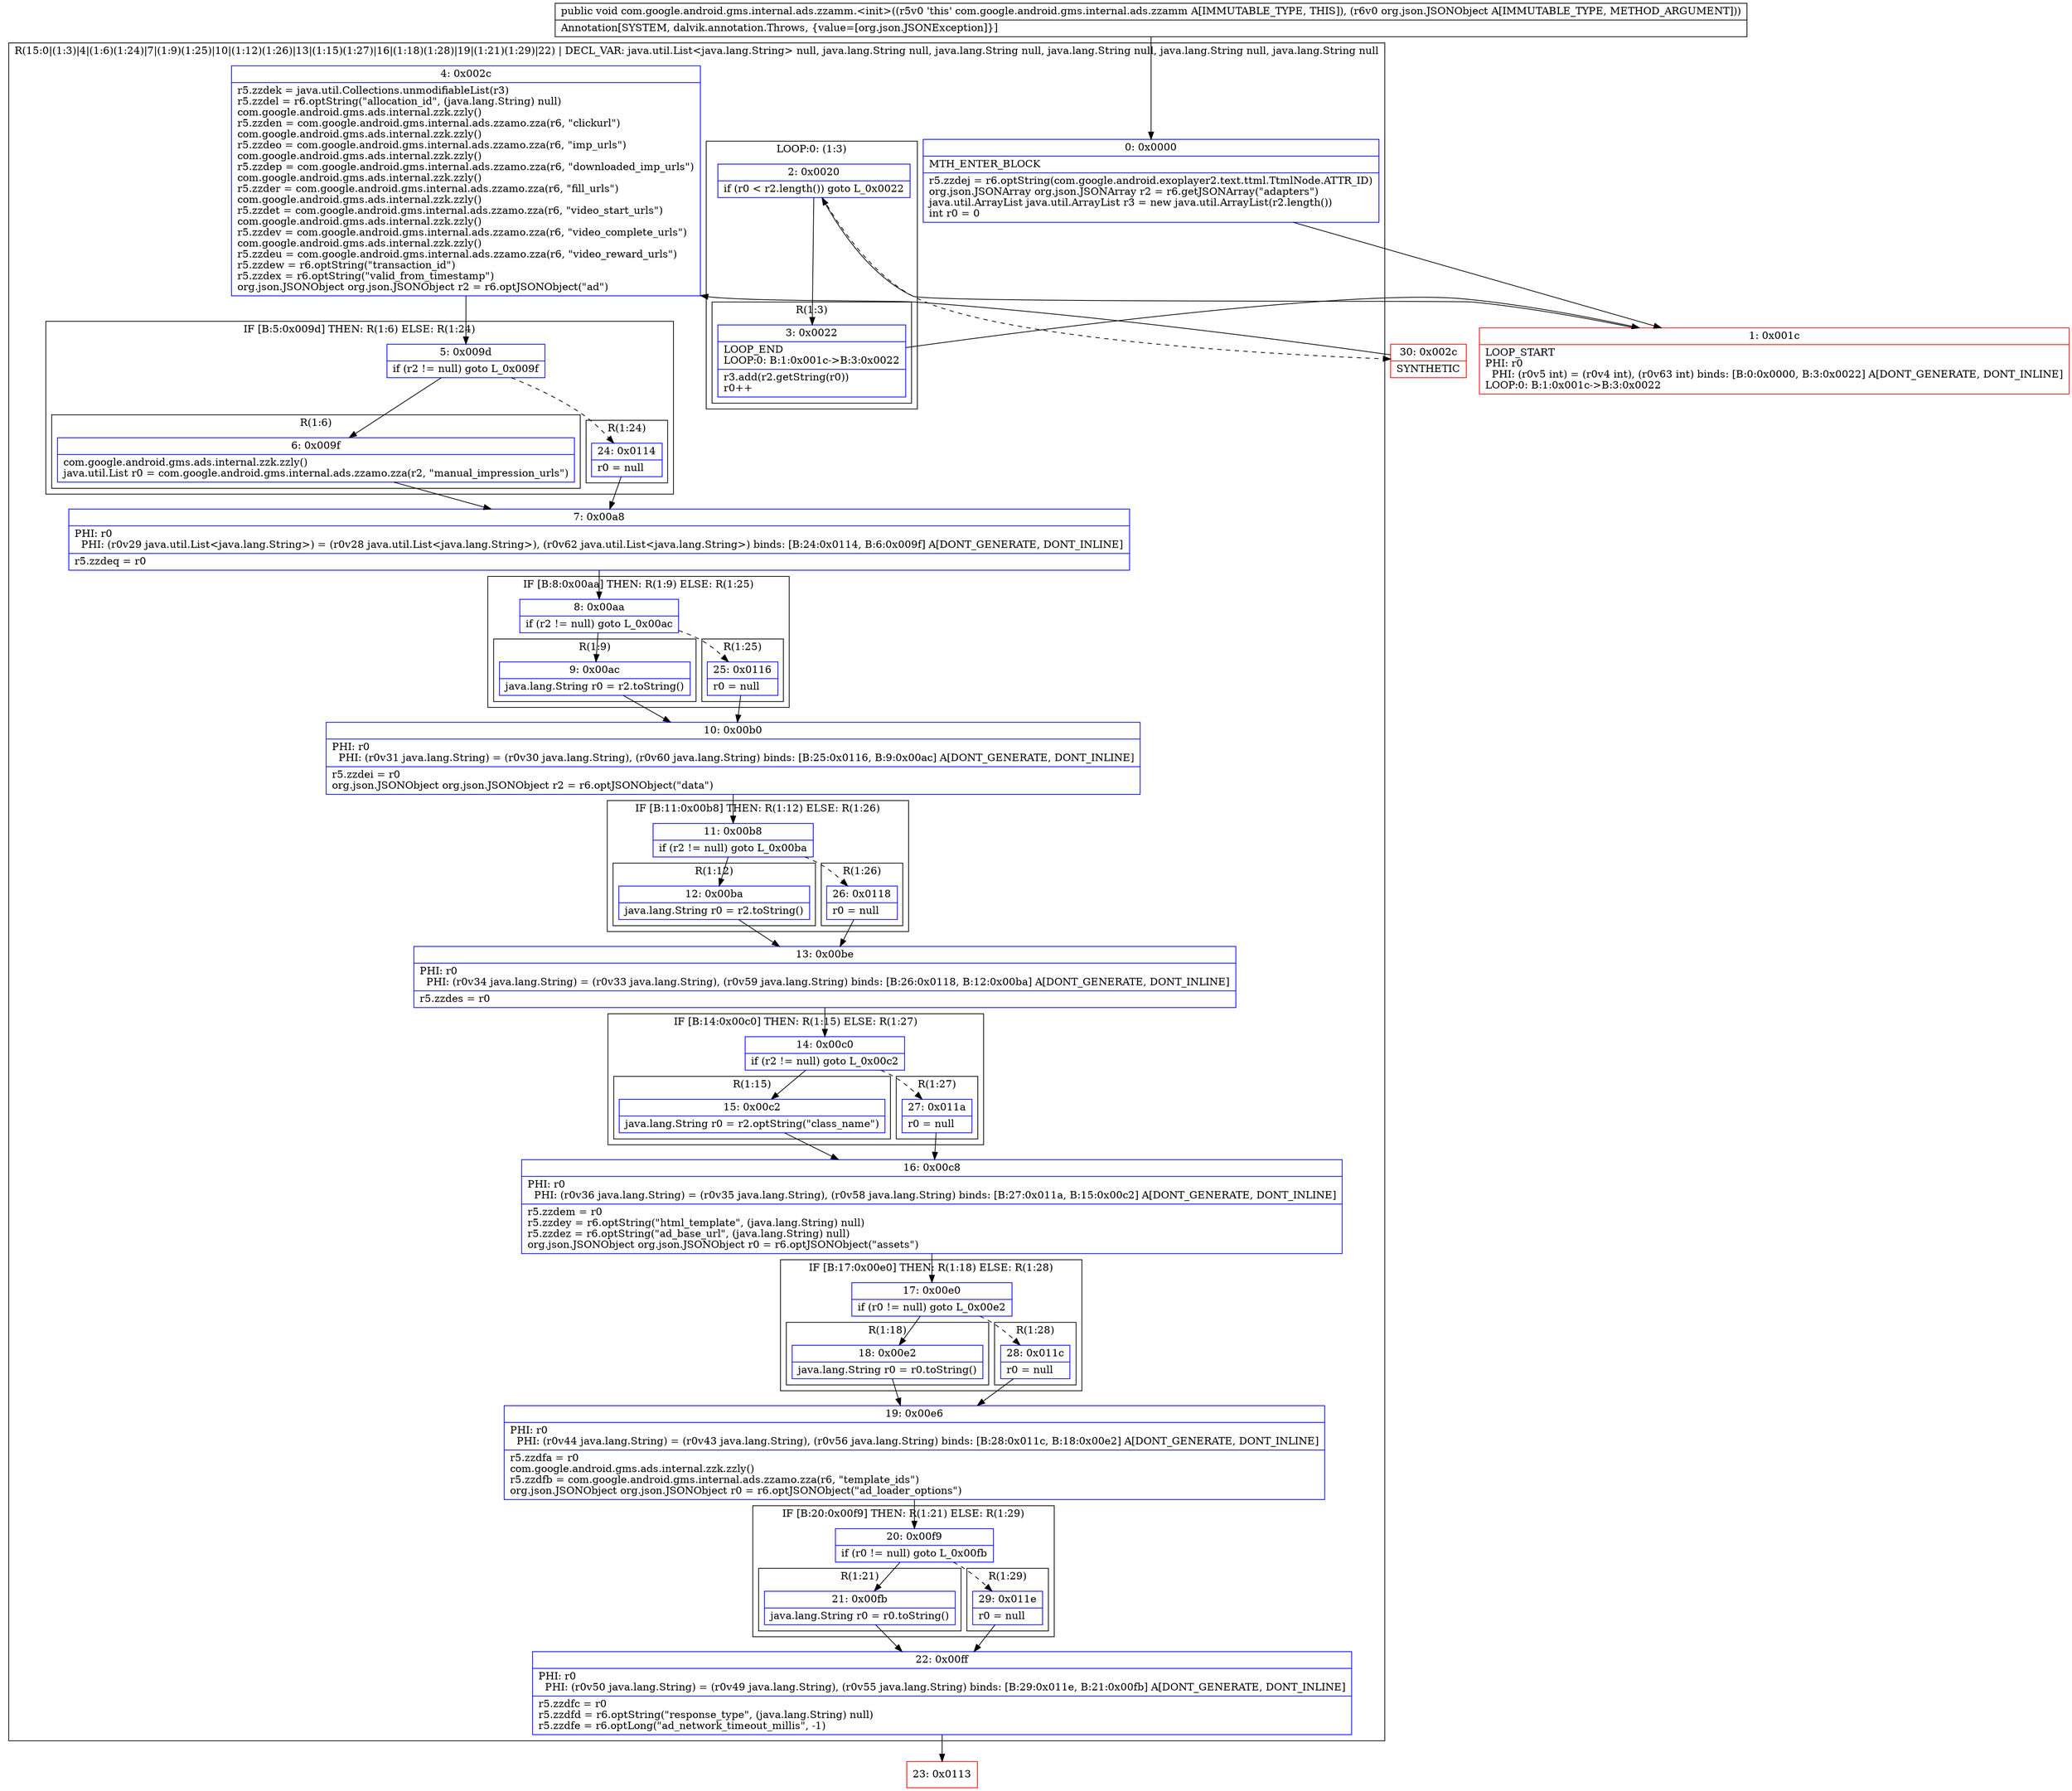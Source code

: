 digraph "CFG forcom.google.android.gms.internal.ads.zzamm.\<init\>(Lorg\/json\/JSONObject;)V" {
subgraph cluster_Region_852691176 {
label = "R(15:0|(1:3)|4|(1:6)(1:24)|7|(1:9)(1:25)|10|(1:12)(1:26)|13|(1:15)(1:27)|16|(1:18)(1:28)|19|(1:21)(1:29)|22) | DECL_VAR: java.util.List\<java.lang.String\> null, java.lang.String null, java.lang.String null, java.lang.String null, java.lang.String null, java.lang.String null\l";
node [shape=record,color=blue];
Node_0 [shape=record,label="{0\:\ 0x0000|MTH_ENTER_BLOCK\l|r5.zzdej = r6.optString(com.google.android.exoplayer2.text.ttml.TtmlNode.ATTR_ID)\lorg.json.JSONArray org.json.JSONArray r2 = r6.getJSONArray(\"adapters\")\ljava.util.ArrayList java.util.ArrayList r3 = new java.util.ArrayList(r2.length())\lint r0 = 0\l}"];
subgraph cluster_LoopRegion_454186746 {
label = "LOOP:0: (1:3)";
node [shape=record,color=blue];
Node_2 [shape=record,label="{2\:\ 0x0020|if (r0 \< r2.length()) goto L_0x0022\l}"];
subgraph cluster_Region_1746703707 {
label = "R(1:3)";
node [shape=record,color=blue];
Node_3 [shape=record,label="{3\:\ 0x0022|LOOP_END\lLOOP:0: B:1:0x001c\-\>B:3:0x0022\l|r3.add(r2.getString(r0))\lr0++\l}"];
}
}
Node_4 [shape=record,label="{4\:\ 0x002c|r5.zzdek = java.util.Collections.unmodifiableList(r3)\lr5.zzdel = r6.optString(\"allocation_id\", (java.lang.String) null)\lcom.google.android.gms.ads.internal.zzk.zzly()\lr5.zzden = com.google.android.gms.internal.ads.zzamo.zza(r6, \"clickurl\")\lcom.google.android.gms.ads.internal.zzk.zzly()\lr5.zzdeo = com.google.android.gms.internal.ads.zzamo.zza(r6, \"imp_urls\")\lcom.google.android.gms.ads.internal.zzk.zzly()\lr5.zzdep = com.google.android.gms.internal.ads.zzamo.zza(r6, \"downloaded_imp_urls\")\lcom.google.android.gms.ads.internal.zzk.zzly()\lr5.zzder = com.google.android.gms.internal.ads.zzamo.zza(r6, \"fill_urls\")\lcom.google.android.gms.ads.internal.zzk.zzly()\lr5.zzdet = com.google.android.gms.internal.ads.zzamo.zza(r6, \"video_start_urls\")\lcom.google.android.gms.ads.internal.zzk.zzly()\lr5.zzdev = com.google.android.gms.internal.ads.zzamo.zza(r6, \"video_complete_urls\")\lcom.google.android.gms.ads.internal.zzk.zzly()\lr5.zzdeu = com.google.android.gms.internal.ads.zzamo.zza(r6, \"video_reward_urls\")\lr5.zzdew = r6.optString(\"transaction_id\")\lr5.zzdex = r6.optString(\"valid_from_timestamp\")\lorg.json.JSONObject org.json.JSONObject r2 = r6.optJSONObject(\"ad\")\l}"];
subgraph cluster_IfRegion_1354503939 {
label = "IF [B:5:0x009d] THEN: R(1:6) ELSE: R(1:24)";
node [shape=record,color=blue];
Node_5 [shape=record,label="{5\:\ 0x009d|if (r2 != null) goto L_0x009f\l}"];
subgraph cluster_Region_2055393716 {
label = "R(1:6)";
node [shape=record,color=blue];
Node_6 [shape=record,label="{6\:\ 0x009f|com.google.android.gms.ads.internal.zzk.zzly()\ljava.util.List r0 = com.google.android.gms.internal.ads.zzamo.zza(r2, \"manual_impression_urls\")\l}"];
}
subgraph cluster_Region_1327500309 {
label = "R(1:24)";
node [shape=record,color=blue];
Node_24 [shape=record,label="{24\:\ 0x0114|r0 = null\l}"];
}
}
Node_7 [shape=record,label="{7\:\ 0x00a8|PHI: r0 \l  PHI: (r0v29 java.util.List\<java.lang.String\>) = (r0v28 java.util.List\<java.lang.String\>), (r0v62 java.util.List\<java.lang.String\>) binds: [B:24:0x0114, B:6:0x009f] A[DONT_GENERATE, DONT_INLINE]\l|r5.zzdeq = r0\l}"];
subgraph cluster_IfRegion_1940848024 {
label = "IF [B:8:0x00aa] THEN: R(1:9) ELSE: R(1:25)";
node [shape=record,color=blue];
Node_8 [shape=record,label="{8\:\ 0x00aa|if (r2 != null) goto L_0x00ac\l}"];
subgraph cluster_Region_2132023547 {
label = "R(1:9)";
node [shape=record,color=blue];
Node_9 [shape=record,label="{9\:\ 0x00ac|java.lang.String r0 = r2.toString()\l}"];
}
subgraph cluster_Region_591620916 {
label = "R(1:25)";
node [shape=record,color=blue];
Node_25 [shape=record,label="{25\:\ 0x0116|r0 = null\l}"];
}
}
Node_10 [shape=record,label="{10\:\ 0x00b0|PHI: r0 \l  PHI: (r0v31 java.lang.String) = (r0v30 java.lang.String), (r0v60 java.lang.String) binds: [B:25:0x0116, B:9:0x00ac] A[DONT_GENERATE, DONT_INLINE]\l|r5.zzdei = r0\lorg.json.JSONObject org.json.JSONObject r2 = r6.optJSONObject(\"data\")\l}"];
subgraph cluster_IfRegion_663027961 {
label = "IF [B:11:0x00b8] THEN: R(1:12) ELSE: R(1:26)";
node [shape=record,color=blue];
Node_11 [shape=record,label="{11\:\ 0x00b8|if (r2 != null) goto L_0x00ba\l}"];
subgraph cluster_Region_2013861682 {
label = "R(1:12)";
node [shape=record,color=blue];
Node_12 [shape=record,label="{12\:\ 0x00ba|java.lang.String r0 = r2.toString()\l}"];
}
subgraph cluster_Region_11104344 {
label = "R(1:26)";
node [shape=record,color=blue];
Node_26 [shape=record,label="{26\:\ 0x0118|r0 = null\l}"];
}
}
Node_13 [shape=record,label="{13\:\ 0x00be|PHI: r0 \l  PHI: (r0v34 java.lang.String) = (r0v33 java.lang.String), (r0v59 java.lang.String) binds: [B:26:0x0118, B:12:0x00ba] A[DONT_GENERATE, DONT_INLINE]\l|r5.zzdes = r0\l}"];
subgraph cluster_IfRegion_931593346 {
label = "IF [B:14:0x00c0] THEN: R(1:15) ELSE: R(1:27)";
node [shape=record,color=blue];
Node_14 [shape=record,label="{14\:\ 0x00c0|if (r2 != null) goto L_0x00c2\l}"];
subgraph cluster_Region_254032781 {
label = "R(1:15)";
node [shape=record,color=blue];
Node_15 [shape=record,label="{15\:\ 0x00c2|java.lang.String r0 = r2.optString(\"class_name\")\l}"];
}
subgraph cluster_Region_808011768 {
label = "R(1:27)";
node [shape=record,color=blue];
Node_27 [shape=record,label="{27\:\ 0x011a|r0 = null\l}"];
}
}
Node_16 [shape=record,label="{16\:\ 0x00c8|PHI: r0 \l  PHI: (r0v36 java.lang.String) = (r0v35 java.lang.String), (r0v58 java.lang.String) binds: [B:27:0x011a, B:15:0x00c2] A[DONT_GENERATE, DONT_INLINE]\l|r5.zzdem = r0\lr5.zzdey = r6.optString(\"html_template\", (java.lang.String) null)\lr5.zzdez = r6.optString(\"ad_base_url\", (java.lang.String) null)\lorg.json.JSONObject org.json.JSONObject r0 = r6.optJSONObject(\"assets\")\l}"];
subgraph cluster_IfRegion_818663315 {
label = "IF [B:17:0x00e0] THEN: R(1:18) ELSE: R(1:28)";
node [shape=record,color=blue];
Node_17 [shape=record,label="{17\:\ 0x00e0|if (r0 != null) goto L_0x00e2\l}"];
subgraph cluster_Region_505246292 {
label = "R(1:18)";
node [shape=record,color=blue];
Node_18 [shape=record,label="{18\:\ 0x00e2|java.lang.String r0 = r0.toString()\l}"];
}
subgraph cluster_Region_1434319487 {
label = "R(1:28)";
node [shape=record,color=blue];
Node_28 [shape=record,label="{28\:\ 0x011c|r0 = null\l}"];
}
}
Node_19 [shape=record,label="{19\:\ 0x00e6|PHI: r0 \l  PHI: (r0v44 java.lang.String) = (r0v43 java.lang.String), (r0v56 java.lang.String) binds: [B:28:0x011c, B:18:0x00e2] A[DONT_GENERATE, DONT_INLINE]\l|r5.zzdfa = r0\lcom.google.android.gms.ads.internal.zzk.zzly()\lr5.zzdfb = com.google.android.gms.internal.ads.zzamo.zza(r6, \"template_ids\")\lorg.json.JSONObject org.json.JSONObject r0 = r6.optJSONObject(\"ad_loader_options\")\l}"];
subgraph cluster_IfRegion_789672367 {
label = "IF [B:20:0x00f9] THEN: R(1:21) ELSE: R(1:29)";
node [shape=record,color=blue];
Node_20 [shape=record,label="{20\:\ 0x00f9|if (r0 != null) goto L_0x00fb\l}"];
subgraph cluster_Region_1095271561 {
label = "R(1:21)";
node [shape=record,color=blue];
Node_21 [shape=record,label="{21\:\ 0x00fb|java.lang.String r0 = r0.toString()\l}"];
}
subgraph cluster_Region_884134182 {
label = "R(1:29)";
node [shape=record,color=blue];
Node_29 [shape=record,label="{29\:\ 0x011e|r0 = null\l}"];
}
}
Node_22 [shape=record,label="{22\:\ 0x00ff|PHI: r0 \l  PHI: (r0v50 java.lang.String) = (r0v49 java.lang.String), (r0v55 java.lang.String) binds: [B:29:0x011e, B:21:0x00fb] A[DONT_GENERATE, DONT_INLINE]\l|r5.zzdfc = r0\lr5.zzdfd = r6.optString(\"response_type\", (java.lang.String) null)\lr5.zzdfe = r6.optLong(\"ad_network_timeout_millis\", \-1)\l}"];
}
Node_1 [shape=record,color=red,label="{1\:\ 0x001c|LOOP_START\lPHI: r0 \l  PHI: (r0v5 int) = (r0v4 int), (r0v63 int) binds: [B:0:0x0000, B:3:0x0022] A[DONT_GENERATE, DONT_INLINE]\lLOOP:0: B:1:0x001c\-\>B:3:0x0022\l}"];
Node_23 [shape=record,color=red,label="{23\:\ 0x0113}"];
Node_30 [shape=record,color=red,label="{30\:\ 0x002c|SYNTHETIC\l}"];
MethodNode[shape=record,label="{public void com.google.android.gms.internal.ads.zzamm.\<init\>((r5v0 'this' com.google.android.gms.internal.ads.zzamm A[IMMUTABLE_TYPE, THIS]), (r6v0 org.json.JSONObject A[IMMUTABLE_TYPE, METHOD_ARGUMENT]))  | Annotation[SYSTEM, dalvik.annotation.Throws, \{value=[org.json.JSONException]\}]\l}"];
MethodNode -> Node_0;
Node_0 -> Node_1;
Node_2 -> Node_3;
Node_2 -> Node_30[style=dashed];
Node_3 -> Node_1;
Node_4 -> Node_5;
Node_5 -> Node_6;
Node_5 -> Node_24[style=dashed];
Node_6 -> Node_7;
Node_24 -> Node_7;
Node_7 -> Node_8;
Node_8 -> Node_9;
Node_8 -> Node_25[style=dashed];
Node_9 -> Node_10;
Node_25 -> Node_10;
Node_10 -> Node_11;
Node_11 -> Node_12;
Node_11 -> Node_26[style=dashed];
Node_12 -> Node_13;
Node_26 -> Node_13;
Node_13 -> Node_14;
Node_14 -> Node_15;
Node_14 -> Node_27[style=dashed];
Node_15 -> Node_16;
Node_27 -> Node_16;
Node_16 -> Node_17;
Node_17 -> Node_18;
Node_17 -> Node_28[style=dashed];
Node_18 -> Node_19;
Node_28 -> Node_19;
Node_19 -> Node_20;
Node_20 -> Node_21;
Node_20 -> Node_29[style=dashed];
Node_21 -> Node_22;
Node_29 -> Node_22;
Node_22 -> Node_23;
Node_1 -> Node_2;
Node_30 -> Node_4;
}

